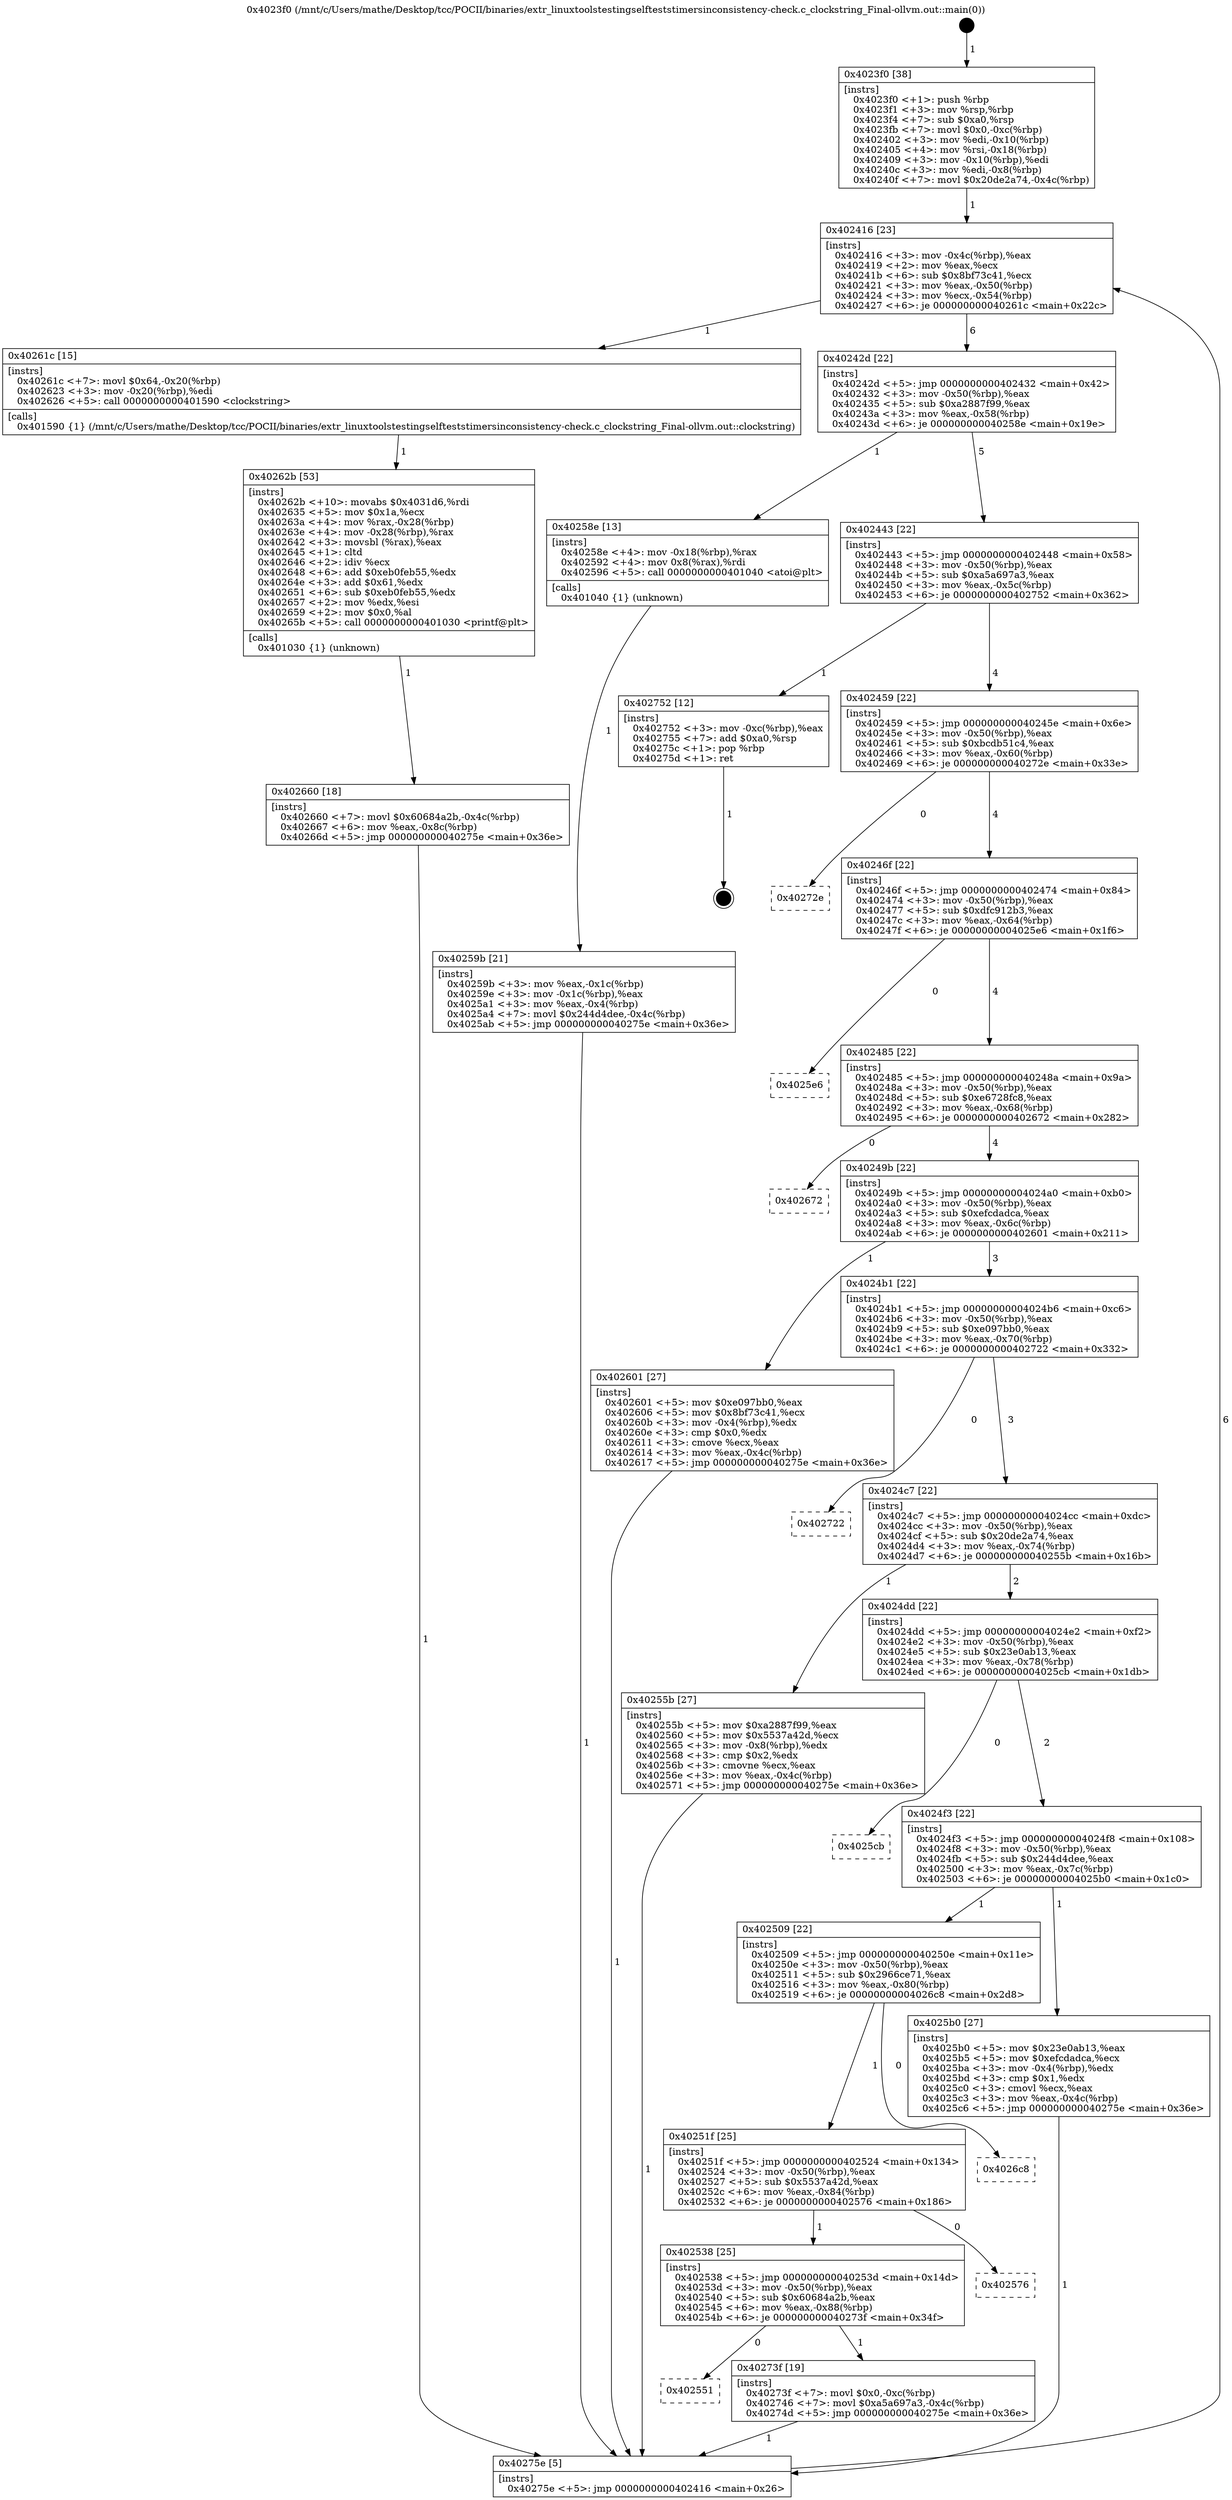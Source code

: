 digraph "0x4023f0" {
  label = "0x4023f0 (/mnt/c/Users/mathe/Desktop/tcc/POCII/binaries/extr_linuxtoolstestingselfteststimersinconsistency-check.c_clockstring_Final-ollvm.out::main(0))"
  labelloc = "t"
  node[shape=record]

  Entry [label="",width=0.3,height=0.3,shape=circle,fillcolor=black,style=filled]
  "0x402416" [label="{
     0x402416 [23]\l
     | [instrs]\l
     &nbsp;&nbsp;0x402416 \<+3\>: mov -0x4c(%rbp),%eax\l
     &nbsp;&nbsp;0x402419 \<+2\>: mov %eax,%ecx\l
     &nbsp;&nbsp;0x40241b \<+6\>: sub $0x8bf73c41,%ecx\l
     &nbsp;&nbsp;0x402421 \<+3\>: mov %eax,-0x50(%rbp)\l
     &nbsp;&nbsp;0x402424 \<+3\>: mov %ecx,-0x54(%rbp)\l
     &nbsp;&nbsp;0x402427 \<+6\>: je 000000000040261c \<main+0x22c\>\l
  }"]
  "0x40261c" [label="{
     0x40261c [15]\l
     | [instrs]\l
     &nbsp;&nbsp;0x40261c \<+7\>: movl $0x64,-0x20(%rbp)\l
     &nbsp;&nbsp;0x402623 \<+3\>: mov -0x20(%rbp),%edi\l
     &nbsp;&nbsp;0x402626 \<+5\>: call 0000000000401590 \<clockstring\>\l
     | [calls]\l
     &nbsp;&nbsp;0x401590 \{1\} (/mnt/c/Users/mathe/Desktop/tcc/POCII/binaries/extr_linuxtoolstestingselfteststimersinconsistency-check.c_clockstring_Final-ollvm.out::clockstring)\l
  }"]
  "0x40242d" [label="{
     0x40242d [22]\l
     | [instrs]\l
     &nbsp;&nbsp;0x40242d \<+5\>: jmp 0000000000402432 \<main+0x42\>\l
     &nbsp;&nbsp;0x402432 \<+3\>: mov -0x50(%rbp),%eax\l
     &nbsp;&nbsp;0x402435 \<+5\>: sub $0xa2887f99,%eax\l
     &nbsp;&nbsp;0x40243a \<+3\>: mov %eax,-0x58(%rbp)\l
     &nbsp;&nbsp;0x40243d \<+6\>: je 000000000040258e \<main+0x19e\>\l
  }"]
  Exit [label="",width=0.3,height=0.3,shape=circle,fillcolor=black,style=filled,peripheries=2]
  "0x40258e" [label="{
     0x40258e [13]\l
     | [instrs]\l
     &nbsp;&nbsp;0x40258e \<+4\>: mov -0x18(%rbp),%rax\l
     &nbsp;&nbsp;0x402592 \<+4\>: mov 0x8(%rax),%rdi\l
     &nbsp;&nbsp;0x402596 \<+5\>: call 0000000000401040 \<atoi@plt\>\l
     | [calls]\l
     &nbsp;&nbsp;0x401040 \{1\} (unknown)\l
  }"]
  "0x402443" [label="{
     0x402443 [22]\l
     | [instrs]\l
     &nbsp;&nbsp;0x402443 \<+5\>: jmp 0000000000402448 \<main+0x58\>\l
     &nbsp;&nbsp;0x402448 \<+3\>: mov -0x50(%rbp),%eax\l
     &nbsp;&nbsp;0x40244b \<+5\>: sub $0xa5a697a3,%eax\l
     &nbsp;&nbsp;0x402450 \<+3\>: mov %eax,-0x5c(%rbp)\l
     &nbsp;&nbsp;0x402453 \<+6\>: je 0000000000402752 \<main+0x362\>\l
  }"]
  "0x402551" [label="{
     0x402551\l
  }", style=dashed]
  "0x402752" [label="{
     0x402752 [12]\l
     | [instrs]\l
     &nbsp;&nbsp;0x402752 \<+3\>: mov -0xc(%rbp),%eax\l
     &nbsp;&nbsp;0x402755 \<+7\>: add $0xa0,%rsp\l
     &nbsp;&nbsp;0x40275c \<+1\>: pop %rbp\l
     &nbsp;&nbsp;0x40275d \<+1\>: ret\l
  }"]
  "0x402459" [label="{
     0x402459 [22]\l
     | [instrs]\l
     &nbsp;&nbsp;0x402459 \<+5\>: jmp 000000000040245e \<main+0x6e\>\l
     &nbsp;&nbsp;0x40245e \<+3\>: mov -0x50(%rbp),%eax\l
     &nbsp;&nbsp;0x402461 \<+5\>: sub $0xbcdb51c4,%eax\l
     &nbsp;&nbsp;0x402466 \<+3\>: mov %eax,-0x60(%rbp)\l
     &nbsp;&nbsp;0x402469 \<+6\>: je 000000000040272e \<main+0x33e\>\l
  }"]
  "0x40273f" [label="{
     0x40273f [19]\l
     | [instrs]\l
     &nbsp;&nbsp;0x40273f \<+7\>: movl $0x0,-0xc(%rbp)\l
     &nbsp;&nbsp;0x402746 \<+7\>: movl $0xa5a697a3,-0x4c(%rbp)\l
     &nbsp;&nbsp;0x40274d \<+5\>: jmp 000000000040275e \<main+0x36e\>\l
  }"]
  "0x40272e" [label="{
     0x40272e\l
  }", style=dashed]
  "0x40246f" [label="{
     0x40246f [22]\l
     | [instrs]\l
     &nbsp;&nbsp;0x40246f \<+5\>: jmp 0000000000402474 \<main+0x84\>\l
     &nbsp;&nbsp;0x402474 \<+3\>: mov -0x50(%rbp),%eax\l
     &nbsp;&nbsp;0x402477 \<+5\>: sub $0xdfc912b3,%eax\l
     &nbsp;&nbsp;0x40247c \<+3\>: mov %eax,-0x64(%rbp)\l
     &nbsp;&nbsp;0x40247f \<+6\>: je 00000000004025e6 \<main+0x1f6\>\l
  }"]
  "0x402538" [label="{
     0x402538 [25]\l
     | [instrs]\l
     &nbsp;&nbsp;0x402538 \<+5\>: jmp 000000000040253d \<main+0x14d\>\l
     &nbsp;&nbsp;0x40253d \<+3\>: mov -0x50(%rbp),%eax\l
     &nbsp;&nbsp;0x402540 \<+5\>: sub $0x60684a2b,%eax\l
     &nbsp;&nbsp;0x402545 \<+6\>: mov %eax,-0x88(%rbp)\l
     &nbsp;&nbsp;0x40254b \<+6\>: je 000000000040273f \<main+0x34f\>\l
  }"]
  "0x4025e6" [label="{
     0x4025e6\l
  }", style=dashed]
  "0x402485" [label="{
     0x402485 [22]\l
     | [instrs]\l
     &nbsp;&nbsp;0x402485 \<+5\>: jmp 000000000040248a \<main+0x9a\>\l
     &nbsp;&nbsp;0x40248a \<+3\>: mov -0x50(%rbp),%eax\l
     &nbsp;&nbsp;0x40248d \<+5\>: sub $0xe6728fc8,%eax\l
     &nbsp;&nbsp;0x402492 \<+3\>: mov %eax,-0x68(%rbp)\l
     &nbsp;&nbsp;0x402495 \<+6\>: je 0000000000402672 \<main+0x282\>\l
  }"]
  "0x402576" [label="{
     0x402576\l
  }", style=dashed]
  "0x402672" [label="{
     0x402672\l
  }", style=dashed]
  "0x40249b" [label="{
     0x40249b [22]\l
     | [instrs]\l
     &nbsp;&nbsp;0x40249b \<+5\>: jmp 00000000004024a0 \<main+0xb0\>\l
     &nbsp;&nbsp;0x4024a0 \<+3\>: mov -0x50(%rbp),%eax\l
     &nbsp;&nbsp;0x4024a3 \<+5\>: sub $0xefcdadca,%eax\l
     &nbsp;&nbsp;0x4024a8 \<+3\>: mov %eax,-0x6c(%rbp)\l
     &nbsp;&nbsp;0x4024ab \<+6\>: je 0000000000402601 \<main+0x211\>\l
  }"]
  "0x40251f" [label="{
     0x40251f [25]\l
     | [instrs]\l
     &nbsp;&nbsp;0x40251f \<+5\>: jmp 0000000000402524 \<main+0x134\>\l
     &nbsp;&nbsp;0x402524 \<+3\>: mov -0x50(%rbp),%eax\l
     &nbsp;&nbsp;0x402527 \<+5\>: sub $0x5537a42d,%eax\l
     &nbsp;&nbsp;0x40252c \<+6\>: mov %eax,-0x84(%rbp)\l
     &nbsp;&nbsp;0x402532 \<+6\>: je 0000000000402576 \<main+0x186\>\l
  }"]
  "0x402601" [label="{
     0x402601 [27]\l
     | [instrs]\l
     &nbsp;&nbsp;0x402601 \<+5\>: mov $0xe097bb0,%eax\l
     &nbsp;&nbsp;0x402606 \<+5\>: mov $0x8bf73c41,%ecx\l
     &nbsp;&nbsp;0x40260b \<+3\>: mov -0x4(%rbp),%edx\l
     &nbsp;&nbsp;0x40260e \<+3\>: cmp $0x0,%edx\l
     &nbsp;&nbsp;0x402611 \<+3\>: cmove %ecx,%eax\l
     &nbsp;&nbsp;0x402614 \<+3\>: mov %eax,-0x4c(%rbp)\l
     &nbsp;&nbsp;0x402617 \<+5\>: jmp 000000000040275e \<main+0x36e\>\l
  }"]
  "0x4024b1" [label="{
     0x4024b1 [22]\l
     | [instrs]\l
     &nbsp;&nbsp;0x4024b1 \<+5\>: jmp 00000000004024b6 \<main+0xc6\>\l
     &nbsp;&nbsp;0x4024b6 \<+3\>: mov -0x50(%rbp),%eax\l
     &nbsp;&nbsp;0x4024b9 \<+5\>: sub $0xe097bb0,%eax\l
     &nbsp;&nbsp;0x4024be \<+3\>: mov %eax,-0x70(%rbp)\l
     &nbsp;&nbsp;0x4024c1 \<+6\>: je 0000000000402722 \<main+0x332\>\l
  }"]
  "0x4026c8" [label="{
     0x4026c8\l
  }", style=dashed]
  "0x402722" [label="{
     0x402722\l
  }", style=dashed]
  "0x4024c7" [label="{
     0x4024c7 [22]\l
     | [instrs]\l
     &nbsp;&nbsp;0x4024c7 \<+5\>: jmp 00000000004024cc \<main+0xdc\>\l
     &nbsp;&nbsp;0x4024cc \<+3\>: mov -0x50(%rbp),%eax\l
     &nbsp;&nbsp;0x4024cf \<+5\>: sub $0x20de2a74,%eax\l
     &nbsp;&nbsp;0x4024d4 \<+3\>: mov %eax,-0x74(%rbp)\l
     &nbsp;&nbsp;0x4024d7 \<+6\>: je 000000000040255b \<main+0x16b\>\l
  }"]
  "0x402660" [label="{
     0x402660 [18]\l
     | [instrs]\l
     &nbsp;&nbsp;0x402660 \<+7\>: movl $0x60684a2b,-0x4c(%rbp)\l
     &nbsp;&nbsp;0x402667 \<+6\>: mov %eax,-0x8c(%rbp)\l
     &nbsp;&nbsp;0x40266d \<+5\>: jmp 000000000040275e \<main+0x36e\>\l
  }"]
  "0x40255b" [label="{
     0x40255b [27]\l
     | [instrs]\l
     &nbsp;&nbsp;0x40255b \<+5\>: mov $0xa2887f99,%eax\l
     &nbsp;&nbsp;0x402560 \<+5\>: mov $0x5537a42d,%ecx\l
     &nbsp;&nbsp;0x402565 \<+3\>: mov -0x8(%rbp),%edx\l
     &nbsp;&nbsp;0x402568 \<+3\>: cmp $0x2,%edx\l
     &nbsp;&nbsp;0x40256b \<+3\>: cmovne %ecx,%eax\l
     &nbsp;&nbsp;0x40256e \<+3\>: mov %eax,-0x4c(%rbp)\l
     &nbsp;&nbsp;0x402571 \<+5\>: jmp 000000000040275e \<main+0x36e\>\l
  }"]
  "0x4024dd" [label="{
     0x4024dd [22]\l
     | [instrs]\l
     &nbsp;&nbsp;0x4024dd \<+5\>: jmp 00000000004024e2 \<main+0xf2\>\l
     &nbsp;&nbsp;0x4024e2 \<+3\>: mov -0x50(%rbp),%eax\l
     &nbsp;&nbsp;0x4024e5 \<+5\>: sub $0x23e0ab13,%eax\l
     &nbsp;&nbsp;0x4024ea \<+3\>: mov %eax,-0x78(%rbp)\l
     &nbsp;&nbsp;0x4024ed \<+6\>: je 00000000004025cb \<main+0x1db\>\l
  }"]
  "0x40275e" [label="{
     0x40275e [5]\l
     | [instrs]\l
     &nbsp;&nbsp;0x40275e \<+5\>: jmp 0000000000402416 \<main+0x26\>\l
  }"]
  "0x4023f0" [label="{
     0x4023f0 [38]\l
     | [instrs]\l
     &nbsp;&nbsp;0x4023f0 \<+1\>: push %rbp\l
     &nbsp;&nbsp;0x4023f1 \<+3\>: mov %rsp,%rbp\l
     &nbsp;&nbsp;0x4023f4 \<+7\>: sub $0xa0,%rsp\l
     &nbsp;&nbsp;0x4023fb \<+7\>: movl $0x0,-0xc(%rbp)\l
     &nbsp;&nbsp;0x402402 \<+3\>: mov %edi,-0x10(%rbp)\l
     &nbsp;&nbsp;0x402405 \<+4\>: mov %rsi,-0x18(%rbp)\l
     &nbsp;&nbsp;0x402409 \<+3\>: mov -0x10(%rbp),%edi\l
     &nbsp;&nbsp;0x40240c \<+3\>: mov %edi,-0x8(%rbp)\l
     &nbsp;&nbsp;0x40240f \<+7\>: movl $0x20de2a74,-0x4c(%rbp)\l
  }"]
  "0x40259b" [label="{
     0x40259b [21]\l
     | [instrs]\l
     &nbsp;&nbsp;0x40259b \<+3\>: mov %eax,-0x1c(%rbp)\l
     &nbsp;&nbsp;0x40259e \<+3\>: mov -0x1c(%rbp),%eax\l
     &nbsp;&nbsp;0x4025a1 \<+3\>: mov %eax,-0x4(%rbp)\l
     &nbsp;&nbsp;0x4025a4 \<+7\>: movl $0x244d4dee,-0x4c(%rbp)\l
     &nbsp;&nbsp;0x4025ab \<+5\>: jmp 000000000040275e \<main+0x36e\>\l
  }"]
  "0x40262b" [label="{
     0x40262b [53]\l
     | [instrs]\l
     &nbsp;&nbsp;0x40262b \<+10\>: movabs $0x4031d6,%rdi\l
     &nbsp;&nbsp;0x402635 \<+5\>: mov $0x1a,%ecx\l
     &nbsp;&nbsp;0x40263a \<+4\>: mov %rax,-0x28(%rbp)\l
     &nbsp;&nbsp;0x40263e \<+4\>: mov -0x28(%rbp),%rax\l
     &nbsp;&nbsp;0x402642 \<+3\>: movsbl (%rax),%eax\l
     &nbsp;&nbsp;0x402645 \<+1\>: cltd\l
     &nbsp;&nbsp;0x402646 \<+2\>: idiv %ecx\l
     &nbsp;&nbsp;0x402648 \<+6\>: add $0xeb0feb55,%edx\l
     &nbsp;&nbsp;0x40264e \<+3\>: add $0x61,%edx\l
     &nbsp;&nbsp;0x402651 \<+6\>: sub $0xeb0feb55,%edx\l
     &nbsp;&nbsp;0x402657 \<+2\>: mov %edx,%esi\l
     &nbsp;&nbsp;0x402659 \<+2\>: mov $0x0,%al\l
     &nbsp;&nbsp;0x40265b \<+5\>: call 0000000000401030 \<printf@plt\>\l
     | [calls]\l
     &nbsp;&nbsp;0x401030 \{1\} (unknown)\l
  }"]
  "0x4025cb" [label="{
     0x4025cb\l
  }", style=dashed]
  "0x4024f3" [label="{
     0x4024f3 [22]\l
     | [instrs]\l
     &nbsp;&nbsp;0x4024f3 \<+5\>: jmp 00000000004024f8 \<main+0x108\>\l
     &nbsp;&nbsp;0x4024f8 \<+3\>: mov -0x50(%rbp),%eax\l
     &nbsp;&nbsp;0x4024fb \<+5\>: sub $0x244d4dee,%eax\l
     &nbsp;&nbsp;0x402500 \<+3\>: mov %eax,-0x7c(%rbp)\l
     &nbsp;&nbsp;0x402503 \<+6\>: je 00000000004025b0 \<main+0x1c0\>\l
  }"]
  "0x402509" [label="{
     0x402509 [22]\l
     | [instrs]\l
     &nbsp;&nbsp;0x402509 \<+5\>: jmp 000000000040250e \<main+0x11e\>\l
     &nbsp;&nbsp;0x40250e \<+3\>: mov -0x50(%rbp),%eax\l
     &nbsp;&nbsp;0x402511 \<+5\>: sub $0x2966ce71,%eax\l
     &nbsp;&nbsp;0x402516 \<+3\>: mov %eax,-0x80(%rbp)\l
     &nbsp;&nbsp;0x402519 \<+6\>: je 00000000004026c8 \<main+0x2d8\>\l
  }"]
  "0x4025b0" [label="{
     0x4025b0 [27]\l
     | [instrs]\l
     &nbsp;&nbsp;0x4025b0 \<+5\>: mov $0x23e0ab13,%eax\l
     &nbsp;&nbsp;0x4025b5 \<+5\>: mov $0xefcdadca,%ecx\l
     &nbsp;&nbsp;0x4025ba \<+3\>: mov -0x4(%rbp),%edx\l
     &nbsp;&nbsp;0x4025bd \<+3\>: cmp $0x1,%edx\l
     &nbsp;&nbsp;0x4025c0 \<+3\>: cmovl %ecx,%eax\l
     &nbsp;&nbsp;0x4025c3 \<+3\>: mov %eax,-0x4c(%rbp)\l
     &nbsp;&nbsp;0x4025c6 \<+5\>: jmp 000000000040275e \<main+0x36e\>\l
  }"]
  Entry -> "0x4023f0" [label=" 1"]
  "0x402416" -> "0x40261c" [label=" 1"]
  "0x402416" -> "0x40242d" [label=" 6"]
  "0x402752" -> Exit [label=" 1"]
  "0x40242d" -> "0x40258e" [label=" 1"]
  "0x40242d" -> "0x402443" [label=" 5"]
  "0x40273f" -> "0x40275e" [label=" 1"]
  "0x402443" -> "0x402752" [label=" 1"]
  "0x402443" -> "0x402459" [label=" 4"]
  "0x402538" -> "0x402551" [label=" 0"]
  "0x402459" -> "0x40272e" [label=" 0"]
  "0x402459" -> "0x40246f" [label=" 4"]
  "0x402538" -> "0x40273f" [label=" 1"]
  "0x40246f" -> "0x4025e6" [label=" 0"]
  "0x40246f" -> "0x402485" [label=" 4"]
  "0x40251f" -> "0x402538" [label=" 1"]
  "0x402485" -> "0x402672" [label=" 0"]
  "0x402485" -> "0x40249b" [label=" 4"]
  "0x40251f" -> "0x402576" [label=" 0"]
  "0x40249b" -> "0x402601" [label=" 1"]
  "0x40249b" -> "0x4024b1" [label=" 3"]
  "0x402509" -> "0x40251f" [label=" 1"]
  "0x4024b1" -> "0x402722" [label=" 0"]
  "0x4024b1" -> "0x4024c7" [label=" 3"]
  "0x402509" -> "0x4026c8" [label=" 0"]
  "0x4024c7" -> "0x40255b" [label=" 1"]
  "0x4024c7" -> "0x4024dd" [label=" 2"]
  "0x40255b" -> "0x40275e" [label=" 1"]
  "0x4023f0" -> "0x402416" [label=" 1"]
  "0x40275e" -> "0x402416" [label=" 6"]
  "0x40258e" -> "0x40259b" [label=" 1"]
  "0x40259b" -> "0x40275e" [label=" 1"]
  "0x402660" -> "0x40275e" [label=" 1"]
  "0x4024dd" -> "0x4025cb" [label=" 0"]
  "0x4024dd" -> "0x4024f3" [label=" 2"]
  "0x40262b" -> "0x402660" [label=" 1"]
  "0x4024f3" -> "0x4025b0" [label=" 1"]
  "0x4024f3" -> "0x402509" [label=" 1"]
  "0x4025b0" -> "0x40275e" [label=" 1"]
  "0x402601" -> "0x40275e" [label=" 1"]
  "0x40261c" -> "0x40262b" [label=" 1"]
}
